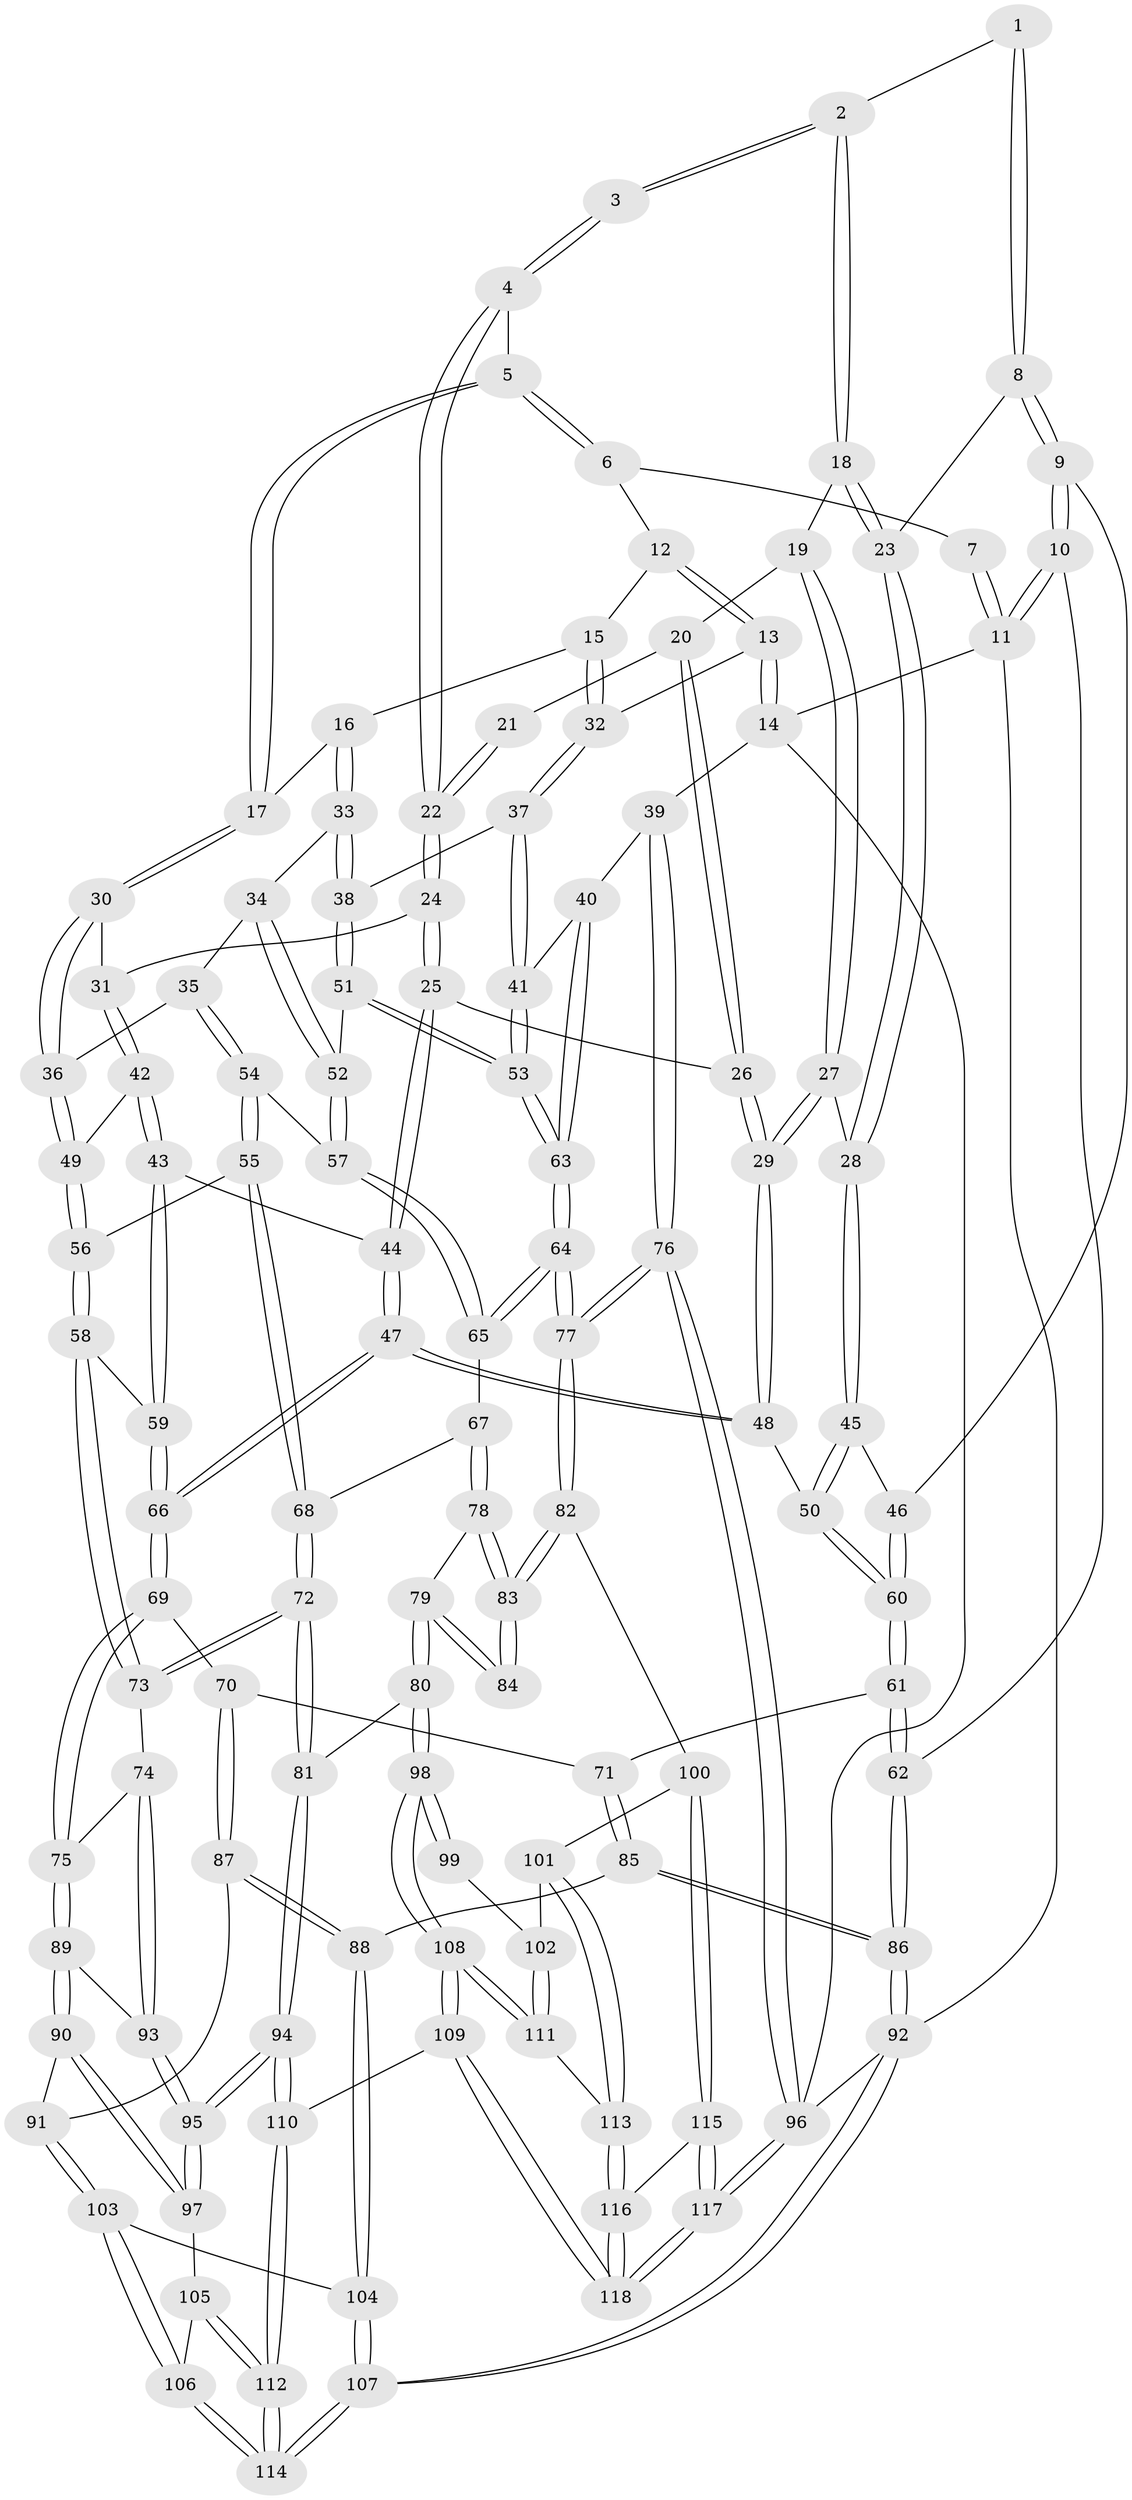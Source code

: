 // Generated by graph-tools (version 1.1) at 2025/03/03/09/25 03:03:27]
// undirected, 118 vertices, 292 edges
graph export_dot {
graph [start="1"]
  node [color=gray90,style=filled];
  1 [pos="+0.1926847601846415+0"];
  2 [pos="+0.23081896994751397+0"];
  3 [pos="+0.4230871664862407+0.0630381754318548"];
  4 [pos="+0.5443951010957756+0.04794712993304375"];
  5 [pos="+0.5898496872891097+0.018670366933338328"];
  6 [pos="+0.6351256660771809+0"];
  7 [pos="+0.15560095637386104+0"];
  8 [pos="+0.03796078830761833+0.18860467978497278"];
  9 [pos="+0+0.2112877610295536"];
  10 [pos="+0+0.20148261351203417"];
  11 [pos="+0+0"];
  12 [pos="+0.8130334465036109+0"];
  13 [pos="+1+0"];
  14 [pos="+1+0"];
  15 [pos="+0.8503368046660592+0.1397705740237438"];
  16 [pos="+0.7314478300151633+0.17877876168206933"];
  17 [pos="+0.604692259453231+0.05466790460499982"];
  18 [pos="+0.23750576201384782+0.07003168237296806"];
  19 [pos="+0.29840015161422406+0.1266744313815182"];
  20 [pos="+0.32392470747585245+0.1369199821196081"];
  21 [pos="+0.3725955023720601+0.11290876745300181"];
  22 [pos="+0.45241885248468067+0.1718554231699406"];
  23 [pos="+0.15578237564828612+0.20181999388262914"];
  24 [pos="+0.4293707561823448+0.21427536232071284"];
  25 [pos="+0.4173396499574249+0.22144617109197723"];
  26 [pos="+0.3896879949589783+0.21380715947686613"];
  27 [pos="+0.28135363187419843+0.23795344221934875"];
  28 [pos="+0.16259474674463828+0.21389919504437152"];
  29 [pos="+0.29958676784518906+0.2573535981573286"];
  30 [pos="+0.5796800757208243+0.23740159208809433"];
  31 [pos="+0.5143389086669503+0.2535448629398345"];
  32 [pos="+0.9081875147676209+0.18400109716172786"];
  33 [pos="+0.7318108671712809+0.18811484987177934"];
  34 [pos="+0.6706548263977309+0.2836552699848259"];
  35 [pos="+0.6365930281204698+0.29773325125718514"];
  36 [pos="+0.6075040297032701+0.28196619898762665"];
  37 [pos="+0.9112517966409351+0.1904073602034848"];
  38 [pos="+0.8030859096260237+0.28865276873118345"];
  39 [pos="+1+0.27936239498941184"];
  40 [pos="+1+0.27852418802217643"];
  41 [pos="+1+0.2643903271781665"];
  42 [pos="+0.49930147761974913+0.32913378199712845"];
  43 [pos="+0.4245884308399761+0.354131149928253"];
  44 [pos="+0.41176801515356576+0.34875202137259836"];
  45 [pos="+0.17398598324157044+0.3111942612253452"];
  46 [pos="+0.03402637728949277+0.30051948707765197"];
  47 [pos="+0.3180362042479856+0.3836179852248841"];
  48 [pos="+0.2901128508520261+0.36507513966317656"];
  49 [pos="+0.5378928800386079+0.3421542427828977"];
  50 [pos="+0.19132060588213157+0.35988703948441764"];
  51 [pos="+0.8003620836352284+0.3399476493498577"];
  52 [pos="+0.7846962010675778+0.34460296238381044"];
  53 [pos="+0.8384772128049944+0.3649756605269537"];
  54 [pos="+0.645517549392188+0.3915509908567596"];
  55 [pos="+0.5942804245570104+0.44373284925629836"];
  56 [pos="+0.5746701413637997+0.4410044238926546"];
  57 [pos="+0.7223717733379527+0.3989360812758449"];
  58 [pos="+0.5177908786042816+0.4593341165887692"];
  59 [pos="+0.46489193852227156+0.4161941768556674"];
  60 [pos="+0.131976625031851+0.4235566009475859"];
  61 [pos="+0.11611535143923955+0.4565201358197194"];
  62 [pos="+0+0.44584561917901294"];
  63 [pos="+0.8869773387173789+0.48668745990610696"];
  64 [pos="+0.8871774855088527+0.49335639037286566"];
  65 [pos="+0.7446459437336497+0.4873058680640797"];
  66 [pos="+0.3308781793052134+0.5400487048044769"];
  67 [pos="+0.6930873980613302+0.5342248313735444"];
  68 [pos="+0.6422698397046336+0.5240724660240617"];
  69 [pos="+0.3305257818117894+0.5461552415663459"];
  70 [pos="+0.20668764381159965+0.5725763690675928"];
  71 [pos="+0.15422458003550477+0.5405714956048475"];
  72 [pos="+0.5491035387856987+0.6447467411606119"];
  73 [pos="+0.45114635487600574+0.5868934807689956"];
  74 [pos="+0.3927745972096262+0.5910963273755967"];
  75 [pos="+0.38501842637676903+0.5884473406921221"];
  76 [pos="+1+0.7014112383042899"];
  77 [pos="+0.9797579412356825+0.6578888334963315"];
  78 [pos="+0.6984843369251096+0.5446376270250577"];
  79 [pos="+0.7050370609988451+0.6064097842781921"];
  80 [pos="+0.6423099995496917+0.7234318585757586"];
  81 [pos="+0.565528007094061+0.6780137532120094"];
  82 [pos="+0.9756715895519973+0.6595163695896027"];
  83 [pos="+0.9689766047851922+0.6600499602361278"];
  84 [pos="+0.8757195060190112+0.6790048394785334"];
  85 [pos="+0+0.6650572046194241"];
  86 [pos="+0+0.6456998977090166"];
  87 [pos="+0.20034212836973944+0.6337078238917077"];
  88 [pos="+0.08763991409747103+0.7372952085518333"];
  89 [pos="+0.2935717348489877+0.7249552379501761"];
  90 [pos="+0.2630480362172072+0.7462312783814"];
  91 [pos="+0.2527500887540717+0.7454621021417333"];
  92 [pos="+0+1"];
  93 [pos="+0.40537363181025304+0.7493947103094778"];
  94 [pos="+0.4401296381394042+0.8171358562032481"];
  95 [pos="+0.43136087531059325+0.8077885566284125"];
  96 [pos="+1+1"];
  97 [pos="+0.29756742129337255+0.7833776324339243"];
  98 [pos="+0.6502025704487464+0.7333554410258618"];
  99 [pos="+0.7454531997272569+0.731490111514207"];
  100 [pos="+0.8795670135600618+0.7986651876198965"];
  101 [pos="+0.7880023538995515+0.8360949564635719"];
  102 [pos="+0.7643050455098348+0.8110653969410696"];
  103 [pos="+0.2361339544274607+0.7595608476572516"];
  104 [pos="+0.10955224044236923+0.7838759865915236"];
  105 [pos="+0.29895003506870566+0.819025777102821"];
  106 [pos="+0.22830176254940712+0.8838866355905162"];
  107 [pos="+0.029517412268460365+1"];
  108 [pos="+0.6320870211953735+0.8722419590229884"];
  109 [pos="+0.5056333610871353+1"];
  110 [pos="+0.4799569513224396+1"];
  111 [pos="+0.7033186819093009+0.8639399968401096"];
  112 [pos="+0.4736465732426023+1"];
  113 [pos="+0.7776680431852452+0.8759386624229986"];
  114 [pos="+0.12605820820669378+1"];
  115 [pos="+0.849687201891084+0.9094375551134416"];
  116 [pos="+0.7920606688210606+0.8978499604275141"];
  117 [pos="+1+1"];
  118 [pos="+0.5957417060818445+1"];
  1 -- 2;
  1 -- 8;
  1 -- 8;
  2 -- 3;
  2 -- 3;
  2 -- 18;
  2 -- 18;
  3 -- 4;
  3 -- 4;
  4 -- 5;
  4 -- 22;
  4 -- 22;
  5 -- 6;
  5 -- 6;
  5 -- 17;
  5 -- 17;
  6 -- 7;
  6 -- 12;
  7 -- 11;
  7 -- 11;
  8 -- 9;
  8 -- 9;
  8 -- 23;
  9 -- 10;
  9 -- 10;
  9 -- 46;
  10 -- 11;
  10 -- 11;
  10 -- 62;
  11 -- 14;
  11 -- 92;
  12 -- 13;
  12 -- 13;
  12 -- 15;
  13 -- 14;
  13 -- 14;
  13 -- 32;
  14 -- 39;
  14 -- 96;
  15 -- 16;
  15 -- 32;
  15 -- 32;
  16 -- 17;
  16 -- 33;
  16 -- 33;
  17 -- 30;
  17 -- 30;
  18 -- 19;
  18 -- 23;
  18 -- 23;
  19 -- 20;
  19 -- 27;
  19 -- 27;
  20 -- 21;
  20 -- 26;
  20 -- 26;
  21 -- 22;
  21 -- 22;
  22 -- 24;
  22 -- 24;
  23 -- 28;
  23 -- 28;
  24 -- 25;
  24 -- 25;
  24 -- 31;
  25 -- 26;
  25 -- 44;
  25 -- 44;
  26 -- 29;
  26 -- 29;
  27 -- 28;
  27 -- 29;
  27 -- 29;
  28 -- 45;
  28 -- 45;
  29 -- 48;
  29 -- 48;
  30 -- 31;
  30 -- 36;
  30 -- 36;
  31 -- 42;
  31 -- 42;
  32 -- 37;
  32 -- 37;
  33 -- 34;
  33 -- 38;
  33 -- 38;
  34 -- 35;
  34 -- 52;
  34 -- 52;
  35 -- 36;
  35 -- 54;
  35 -- 54;
  36 -- 49;
  36 -- 49;
  37 -- 38;
  37 -- 41;
  37 -- 41;
  38 -- 51;
  38 -- 51;
  39 -- 40;
  39 -- 76;
  39 -- 76;
  40 -- 41;
  40 -- 63;
  40 -- 63;
  41 -- 53;
  41 -- 53;
  42 -- 43;
  42 -- 43;
  42 -- 49;
  43 -- 44;
  43 -- 59;
  43 -- 59;
  44 -- 47;
  44 -- 47;
  45 -- 46;
  45 -- 50;
  45 -- 50;
  46 -- 60;
  46 -- 60;
  47 -- 48;
  47 -- 48;
  47 -- 66;
  47 -- 66;
  48 -- 50;
  49 -- 56;
  49 -- 56;
  50 -- 60;
  50 -- 60;
  51 -- 52;
  51 -- 53;
  51 -- 53;
  52 -- 57;
  52 -- 57;
  53 -- 63;
  53 -- 63;
  54 -- 55;
  54 -- 55;
  54 -- 57;
  55 -- 56;
  55 -- 68;
  55 -- 68;
  56 -- 58;
  56 -- 58;
  57 -- 65;
  57 -- 65;
  58 -- 59;
  58 -- 73;
  58 -- 73;
  59 -- 66;
  59 -- 66;
  60 -- 61;
  60 -- 61;
  61 -- 62;
  61 -- 62;
  61 -- 71;
  62 -- 86;
  62 -- 86;
  63 -- 64;
  63 -- 64;
  64 -- 65;
  64 -- 65;
  64 -- 77;
  64 -- 77;
  65 -- 67;
  66 -- 69;
  66 -- 69;
  67 -- 68;
  67 -- 78;
  67 -- 78;
  68 -- 72;
  68 -- 72;
  69 -- 70;
  69 -- 75;
  69 -- 75;
  70 -- 71;
  70 -- 87;
  70 -- 87;
  71 -- 85;
  71 -- 85;
  72 -- 73;
  72 -- 73;
  72 -- 81;
  72 -- 81;
  73 -- 74;
  74 -- 75;
  74 -- 93;
  74 -- 93;
  75 -- 89;
  75 -- 89;
  76 -- 77;
  76 -- 77;
  76 -- 96;
  76 -- 96;
  77 -- 82;
  77 -- 82;
  78 -- 79;
  78 -- 83;
  78 -- 83;
  79 -- 80;
  79 -- 80;
  79 -- 84;
  79 -- 84;
  80 -- 81;
  80 -- 98;
  80 -- 98;
  81 -- 94;
  81 -- 94;
  82 -- 83;
  82 -- 83;
  82 -- 100;
  83 -- 84;
  83 -- 84;
  85 -- 86;
  85 -- 86;
  85 -- 88;
  86 -- 92;
  86 -- 92;
  87 -- 88;
  87 -- 88;
  87 -- 91;
  88 -- 104;
  88 -- 104;
  89 -- 90;
  89 -- 90;
  89 -- 93;
  90 -- 91;
  90 -- 97;
  90 -- 97;
  91 -- 103;
  91 -- 103;
  92 -- 107;
  92 -- 107;
  92 -- 96;
  93 -- 95;
  93 -- 95;
  94 -- 95;
  94 -- 95;
  94 -- 110;
  94 -- 110;
  95 -- 97;
  95 -- 97;
  96 -- 117;
  96 -- 117;
  97 -- 105;
  98 -- 99;
  98 -- 99;
  98 -- 108;
  98 -- 108;
  99 -- 102;
  100 -- 101;
  100 -- 115;
  100 -- 115;
  101 -- 102;
  101 -- 113;
  101 -- 113;
  102 -- 111;
  102 -- 111;
  103 -- 104;
  103 -- 106;
  103 -- 106;
  104 -- 107;
  104 -- 107;
  105 -- 106;
  105 -- 112;
  105 -- 112;
  106 -- 114;
  106 -- 114;
  107 -- 114;
  107 -- 114;
  108 -- 109;
  108 -- 109;
  108 -- 111;
  108 -- 111;
  109 -- 110;
  109 -- 118;
  109 -- 118;
  110 -- 112;
  110 -- 112;
  111 -- 113;
  112 -- 114;
  112 -- 114;
  113 -- 116;
  113 -- 116;
  115 -- 116;
  115 -- 117;
  115 -- 117;
  116 -- 118;
  116 -- 118;
  117 -- 118;
  117 -- 118;
}
